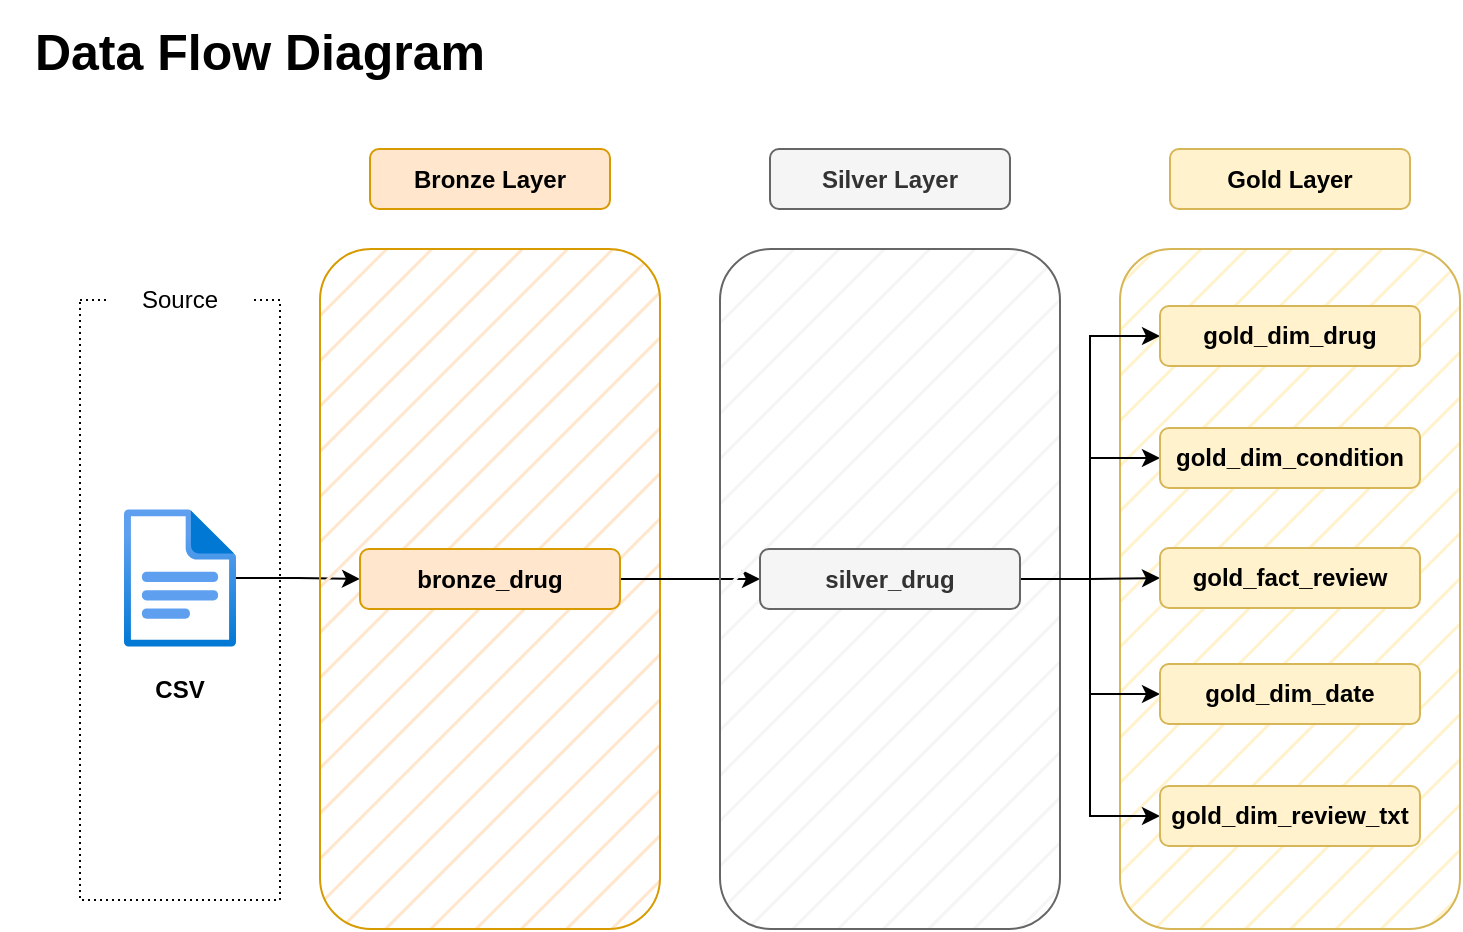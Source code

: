 <mxfile version="28.0.6">
  <diagram name="Pagina-1" id="i0cYCqdF7t-xlVvop0i6">
    <mxGraphModel dx="786" dy="793" grid="1" gridSize="10" guides="1" tooltips="1" connect="1" arrows="1" fold="1" page="1" pageScale="1" pageWidth="827" pageHeight="1169" math="0" shadow="0">
      <root>
        <mxCell id="0" />
        <mxCell id="1" parent="0" />
        <mxCell id="3JOvcM3MWNWsr6VftqdK-74" value="" style="rounded=1;whiteSpace=wrap;html=1;fillColor=#fff2cc;strokeColor=#d6b656;fillStyle=hatch;" vertex="1" parent="1">
          <mxGeometry x="600" y="154.5" width="170" height="340" as="geometry" />
        </mxCell>
        <mxCell id="3JOvcM3MWNWsr6VftqdK-1" value="&lt;font style=&quot;font-size: 25px;&quot;&gt;&lt;b&gt;Data Flow Diagram&lt;/b&gt;&lt;/font&gt;" style="text;html=1;align=center;verticalAlign=middle;whiteSpace=wrap;rounded=0;" vertex="1" parent="1">
          <mxGeometry x="40" y="30" width="260" height="50" as="geometry" />
        </mxCell>
        <mxCell id="3JOvcM3MWNWsr6VftqdK-2" value="" style="rounded=0;whiteSpace=wrap;html=1;fillColor=none;dashed=1;dashPattern=1 2;" vertex="1" parent="1">
          <mxGeometry x="80" y="180" width="100" height="300" as="geometry" />
        </mxCell>
        <mxCell id="3JOvcM3MWNWsr6VftqdK-4" value="Source" style="rounded=1;whiteSpace=wrap;html=1;strokeColor=none;" vertex="1" parent="1">
          <mxGeometry x="95" y="170" width="70" height="20" as="geometry" />
        </mxCell>
        <mxCell id="3JOvcM3MWNWsr6VftqdK-80" value="" style="edgeStyle=orthogonalEdgeStyle;rounded=0;orthogonalLoop=1;jettySize=auto;html=1;" edge="1" parent="1" source="3JOvcM3MWNWsr6VftqdK-5" target="3JOvcM3MWNWsr6VftqdK-59">
          <mxGeometry relative="1" as="geometry" />
        </mxCell>
        <mxCell id="3JOvcM3MWNWsr6VftqdK-5" value="" style="image;aspect=fixed;html=1;points=[];align=center;fontSize=12;image=img/lib/azure2/general/File.svg;" vertex="1" parent="1">
          <mxGeometry x="102" y="284.5" width="56.0" height="69" as="geometry" />
        </mxCell>
        <mxCell id="3JOvcM3MWNWsr6VftqdK-6" value="&lt;b&gt;CSV&lt;/b&gt;" style="text;html=1;align=center;verticalAlign=middle;whiteSpace=wrap;rounded=0;" vertex="1" parent="1">
          <mxGeometry x="100" y="360" width="60" height="30" as="geometry" />
        </mxCell>
        <mxCell id="3JOvcM3MWNWsr6VftqdK-55" value="" style="rounded=1;whiteSpace=wrap;html=1;fillColor=#ffe6cc;strokeColor=#d79b00;fillStyle=hatch;" vertex="1" parent="1">
          <mxGeometry x="200" y="154.5" width="170" height="340" as="geometry" />
        </mxCell>
        <mxCell id="3JOvcM3MWNWsr6VftqdK-56" value="&lt;b&gt;Bronze Layer&lt;/b&gt;" style="rounded=1;whiteSpace=wrap;html=1;fillColor=#ffe6cc;strokeColor=#d79b00;" vertex="1" parent="1">
          <mxGeometry x="225" y="104.5" width="120" height="30" as="geometry" />
        </mxCell>
        <mxCell id="3JOvcM3MWNWsr6VftqdK-81" value="" style="edgeStyle=orthogonalEdgeStyle;rounded=0;orthogonalLoop=1;jettySize=auto;html=1;" edge="1" parent="1" source="3JOvcM3MWNWsr6VftqdK-59" target="3JOvcM3MWNWsr6VftqdK-72">
          <mxGeometry relative="1" as="geometry" />
        </mxCell>
        <mxCell id="3JOvcM3MWNWsr6VftqdK-59" value="&lt;b&gt;bronze_drug&lt;/b&gt;" style="rounded=1;whiteSpace=wrap;html=1;fillColor=#ffe6cc;strokeColor=#d79b00;" vertex="1" parent="1">
          <mxGeometry x="220" y="304.5" width="130" height="30" as="geometry" />
        </mxCell>
        <mxCell id="3JOvcM3MWNWsr6VftqdK-85" style="edgeStyle=orthogonalEdgeStyle;rounded=0;orthogonalLoop=1;jettySize=auto;html=1;exitX=1;exitY=0.5;exitDx=0;exitDy=0;entryX=0;entryY=0.5;entryDx=0;entryDy=0;" edge="1" parent="1" source="3JOvcM3MWNWsr6VftqdK-72" target="3JOvcM3MWNWsr6VftqdK-76">
          <mxGeometry relative="1" as="geometry" />
        </mxCell>
        <mxCell id="3JOvcM3MWNWsr6VftqdK-68" value="" style="rounded=1;whiteSpace=wrap;html=1;fillColor=#f5f5f5;strokeColor=#666666;fillStyle=hatch;fontColor=#333333;" vertex="1" parent="1">
          <mxGeometry x="400" y="154.5" width="170" height="340" as="geometry" />
        </mxCell>
        <mxCell id="3JOvcM3MWNWsr6VftqdK-69" value="&lt;b&gt;Silver Layer&lt;/b&gt;" style="rounded=1;whiteSpace=wrap;html=1;fillColor=#f5f5f5;strokeColor=#666666;fontColor=#333333;" vertex="1" parent="1">
          <mxGeometry x="425" y="104.5" width="120" height="30" as="geometry" />
        </mxCell>
        <mxCell id="3JOvcM3MWNWsr6VftqdK-82" value="" style="edgeStyle=orthogonalEdgeStyle;rounded=0;orthogonalLoop=1;jettySize=auto;html=1;entryX=0;entryY=0.5;entryDx=0;entryDy=0;" edge="1" parent="1" source="3JOvcM3MWNWsr6VftqdK-72" target="3JOvcM3MWNWsr6VftqdK-77">
          <mxGeometry relative="1" as="geometry" />
        </mxCell>
        <mxCell id="3JOvcM3MWNWsr6VftqdK-84" style="edgeStyle=orthogonalEdgeStyle;rounded=0;orthogonalLoop=1;jettySize=auto;html=1;" edge="1" parent="1" source="3JOvcM3MWNWsr6VftqdK-72" target="3JOvcM3MWNWsr6VftqdK-78">
          <mxGeometry relative="1" as="geometry" />
        </mxCell>
        <mxCell id="3JOvcM3MWNWsr6VftqdK-87" style="edgeStyle=orthogonalEdgeStyle;rounded=0;orthogonalLoop=1;jettySize=auto;html=1;entryX=0;entryY=0.5;entryDx=0;entryDy=0;" edge="1" parent="1" source="3JOvcM3MWNWsr6VftqdK-72" target="3JOvcM3MWNWsr6VftqdK-79">
          <mxGeometry relative="1" as="geometry" />
        </mxCell>
        <mxCell id="3JOvcM3MWNWsr6VftqdK-89" style="edgeStyle=orthogonalEdgeStyle;rounded=0;orthogonalLoop=1;jettySize=auto;html=1;entryX=0;entryY=0.5;entryDx=0;entryDy=0;" edge="1" parent="1" source="3JOvcM3MWNWsr6VftqdK-72" target="3JOvcM3MWNWsr6VftqdK-88">
          <mxGeometry relative="1" as="geometry" />
        </mxCell>
        <mxCell id="3JOvcM3MWNWsr6VftqdK-72" value="&lt;b&gt;silver_drug&lt;/b&gt;" style="rounded=1;whiteSpace=wrap;html=1;fillColor=#f5f5f5;strokeColor=#666666;fontColor=#333333;" vertex="1" parent="1">
          <mxGeometry x="420" y="304.5" width="130" height="30" as="geometry" />
        </mxCell>
        <mxCell id="3JOvcM3MWNWsr6VftqdK-75" value="&lt;b&gt;Gold Layer&lt;/b&gt;" style="rounded=1;whiteSpace=wrap;html=1;fillColor=#fff2cc;strokeColor=#d6b656;" vertex="1" parent="1">
          <mxGeometry x="625" y="104.5" width="120" height="30" as="geometry" />
        </mxCell>
        <mxCell id="3JOvcM3MWNWsr6VftqdK-76" value="&lt;b&gt;gold_dim_drug&lt;/b&gt;" style="rounded=1;whiteSpace=wrap;html=1;fillColor=#fff2cc;strokeColor=#d6b656;" vertex="1" parent="1">
          <mxGeometry x="620" y="183" width="130" height="30" as="geometry" />
        </mxCell>
        <mxCell id="3JOvcM3MWNWsr6VftqdK-77" value="&lt;b&gt;gold_&lt;/b&gt;&lt;b&gt;dim_condition&lt;/b&gt;" style="rounded=1;whiteSpace=wrap;html=1;fillColor=#fff2cc;strokeColor=#d6b656;" vertex="1" parent="1">
          <mxGeometry x="620" y="244" width="130" height="30" as="geometry" />
        </mxCell>
        <mxCell id="3JOvcM3MWNWsr6VftqdK-78" value="&lt;b&gt;gold_fact_review&lt;/b&gt;" style="rounded=1;whiteSpace=wrap;html=1;fillColor=#fff2cc;strokeColor=#d6b656;" vertex="1" parent="1">
          <mxGeometry x="620" y="304" width="130" height="30" as="geometry" />
        </mxCell>
        <mxCell id="3JOvcM3MWNWsr6VftqdK-79" value="&lt;b&gt;gold_dim_date&lt;/b&gt;" style="rounded=1;whiteSpace=wrap;html=1;fillColor=#fff2cc;strokeColor=#d6b656;" vertex="1" parent="1">
          <mxGeometry x="620" y="362" width="130" height="30" as="geometry" />
        </mxCell>
        <mxCell id="3JOvcM3MWNWsr6VftqdK-88" value="&lt;b&gt;gold_dim_review_txt&lt;/b&gt;" style="rounded=1;whiteSpace=wrap;html=1;fillColor=#fff2cc;strokeColor=#d6b656;" vertex="1" parent="1">
          <mxGeometry x="620" y="423" width="130" height="30" as="geometry" />
        </mxCell>
      </root>
    </mxGraphModel>
  </diagram>
</mxfile>
